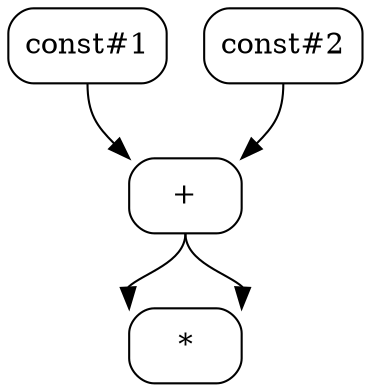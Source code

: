 digraph G {
  node [shape=box, style=rounded];
  node [shape=triangle, style=solid];
  const0 [label="const#2", shape=box, style=rounded];
  const1 [label="const#1", shape=box, style=rounded];
  add2 [label="+", shape=box, style=rounded];
  mul3 [label="*", shape=box, style=rounded];

  const1 -> add2 [tailport=s, headport=nw];
  const0 -> add2 [tailport=s, headport=ne];
  add2 -> mul3 [tailport=s, headport=nw];
  add2 -> mul3 [tailport=s, headport=ne];
}
